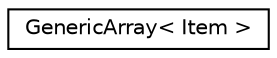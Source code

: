 digraph "Graphical Class Hierarchy"
{
 // INTERACTIVE_SVG=YES
 // LATEX_PDF_SIZE
  edge [fontname="Helvetica",fontsize="10",labelfontname="Helvetica",labelfontsize="10"];
  node [fontname="Helvetica",fontsize="10",shape=record];
  rankdir="LR";
  Node0 [label="GenericArray\< Item \>",height=0.2,width=0.4,color="black", fillcolor="white", style="filled",URL="$class_generic_array.html",tooltip=" "];
}
